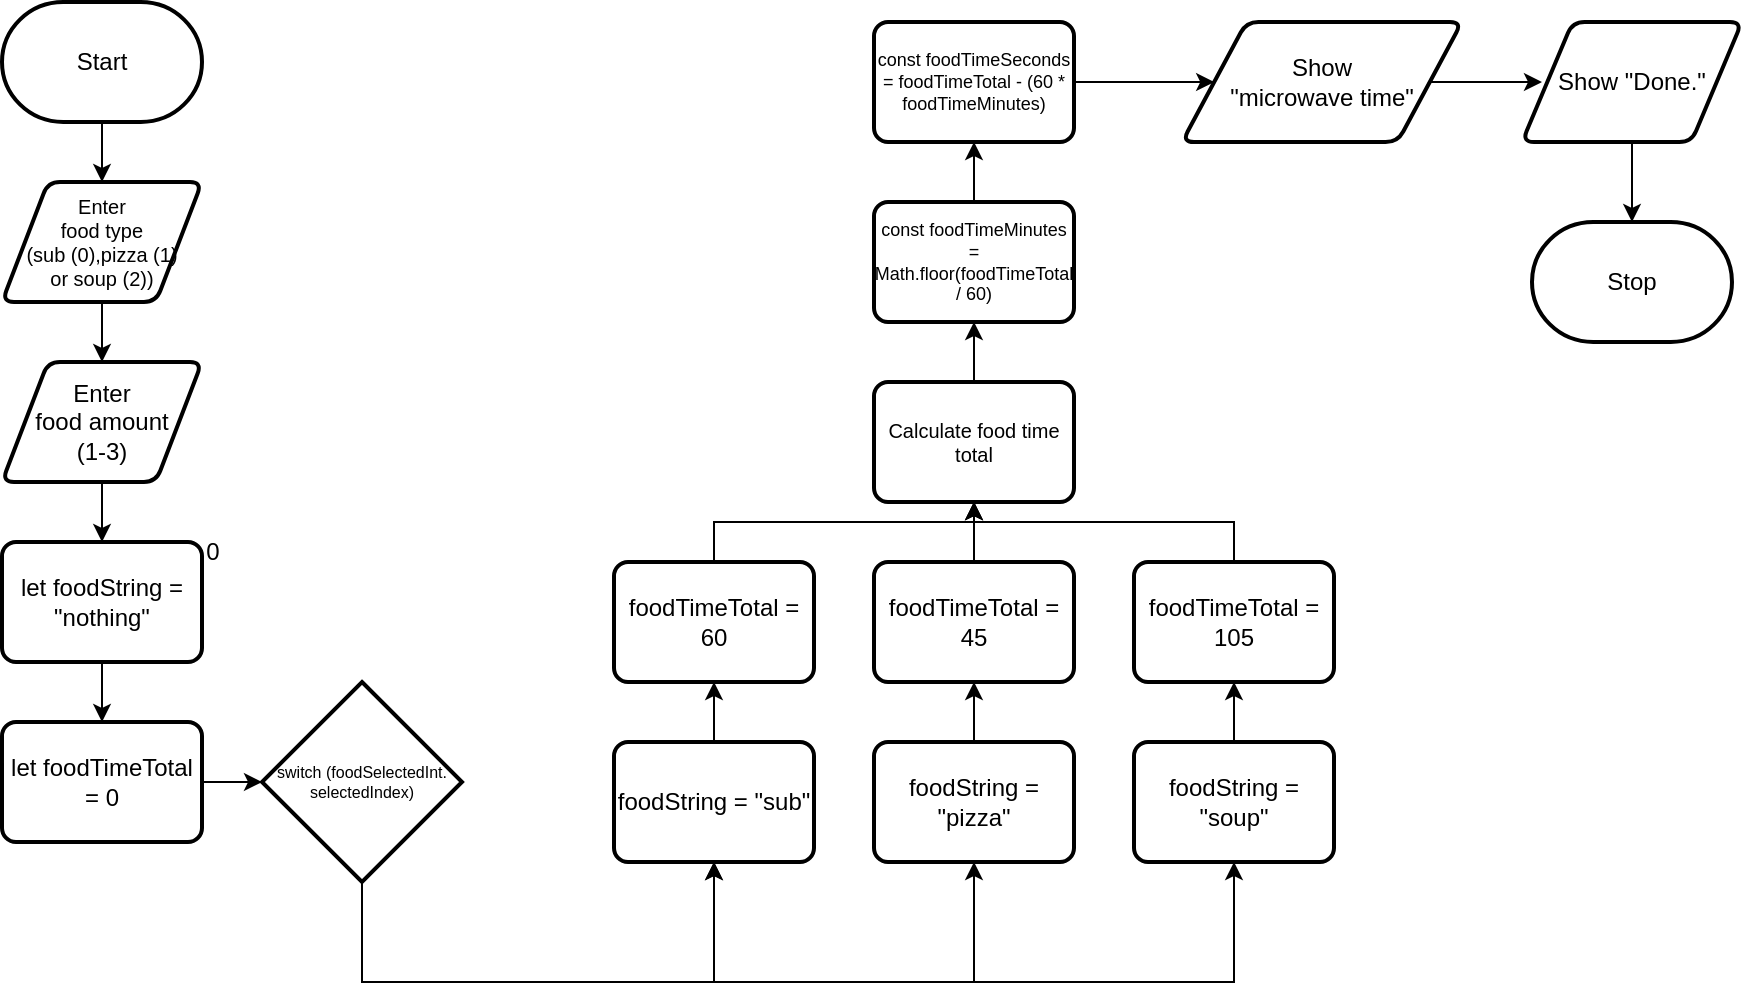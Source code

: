 <mxfile>
    <diagram id="5gMrNbhCcvMap2-kCo8e" name="Page-1">
        <mxGraphModel dx="1086" dy="740" grid="1" gridSize="10" guides="1" tooltips="1" connect="1" arrows="1" fold="1" page="1" pageScale="1" pageWidth="827" pageHeight="1169" math="0" shadow="0">
            <root>
                <mxCell id="0"/>
                <mxCell id="1" parent="0"/>
                <mxCell id="6" style="edgeStyle=none;html=1;entryX=0.5;entryY=0;entryDx=0;entryDy=0;" parent="1" target="4" edge="1">
                    <mxGeometry relative="1" as="geometry">
                        <mxPoint x="270" y="250" as="sourcePoint"/>
                    </mxGeometry>
                </mxCell>
                <mxCell id="26" style="edgeStyle=none;html=1;entryX=0.5;entryY=0;entryDx=0;entryDy=0;" parent="1" source="4" target="25" edge="1">
                    <mxGeometry relative="1" as="geometry"/>
                </mxCell>
                <mxCell id="4" value="Enter&lt;br style=&quot;font-size: 10px;&quot;&gt;food type&lt;br style=&quot;font-size: 10px;&quot;&gt;(sub (0),pizza (1)&lt;br&gt;or soup (2))" style="shape=parallelogram;html=1;strokeWidth=2;perimeter=parallelogramPerimeter;whiteSpace=wrap;rounded=1;arcSize=12;size=0.23;fontSize=10;" parent="1" vertex="1">
                    <mxGeometry x="220" y="280" width="100" height="60" as="geometry"/>
                </mxCell>
                <mxCell id="29" style="edgeStyle=none;html=1;" parent="1" source="5" edge="1">
                    <mxGeometry relative="1" as="geometry">
                        <mxPoint x="270" y="550" as="targetPoint"/>
                    </mxGeometry>
                </mxCell>
                <mxCell id="5" value="let foodString = &quot;nothing&quot;" style="rounded=1;whiteSpace=wrap;html=1;absoluteArcSize=1;arcSize=14;strokeWidth=2;" parent="1" vertex="1">
                    <mxGeometry x="220" y="460" width="100" height="60" as="geometry"/>
                </mxCell>
                <mxCell id="61" style="edgeStyle=none;html=1;" edge="1" parent="1" source="14">
                    <mxGeometry relative="1" as="geometry">
                        <mxPoint x="990" y="230" as="targetPoint"/>
                    </mxGeometry>
                </mxCell>
                <mxCell id="14" value="Show &lt;br&gt;&quot;microwave time&quot;" style="shape=parallelogram;html=1;strokeWidth=2;perimeter=parallelogramPerimeter;whiteSpace=wrap;rounded=1;arcSize=12;size=0.23;" parent="1" vertex="1">
                    <mxGeometry x="810" y="200" width="140" height="60" as="geometry"/>
                </mxCell>
                <mxCell id="60" style="edgeStyle=none;html=1;entryX=0.5;entryY=0;entryDx=0;entryDy=0;entryPerimeter=0;" edge="1" parent="1" source="15" target="59">
                    <mxGeometry relative="1" as="geometry"/>
                </mxCell>
                <mxCell id="15" value="Show &quot;Done.&quot;" style="shape=parallelogram;html=1;strokeWidth=2;perimeter=parallelogramPerimeter;whiteSpace=wrap;rounded=1;arcSize=12;size=0.23;" parent="1" vertex="1">
                    <mxGeometry x="980" y="200" width="110" height="60" as="geometry"/>
                </mxCell>
                <mxCell id="40" style="edgeStyle=none;html=1;entryX=0.5;entryY=1;entryDx=0;entryDy=0;fontSize=10;rounded=0;" parent="1" target="31" edge="1">
                    <mxGeometry relative="1" as="geometry">
                        <Array as="points">
                            <mxPoint x="576" y="680"/>
                        </Array>
                        <mxPoint x="496" y="680" as="sourcePoint"/>
                    </mxGeometry>
                </mxCell>
                <mxCell id="41" style="edgeStyle=none;rounded=0;html=1;entryX=0.5;entryY=1;entryDx=0;entryDy=0;fontSize=10;" parent="1" target="35" edge="1">
                    <mxGeometry relative="1" as="geometry">
                        <Array as="points">
                            <mxPoint x="706" y="680"/>
                        </Array>
                        <mxPoint x="496" y="680" as="sourcePoint"/>
                    </mxGeometry>
                </mxCell>
                <mxCell id="42" style="edgeStyle=none;rounded=0;html=1;entryX=0.5;entryY=1;entryDx=0;entryDy=0;fontSize=10;" parent="1" target="38" edge="1">
                    <mxGeometry relative="1" as="geometry">
                        <Array as="points">
                            <mxPoint x="836" y="680"/>
                        </Array>
                        <mxPoint x="496" y="680" as="sourcePoint"/>
                    </mxGeometry>
                </mxCell>
                <mxCell id="62" style="edgeStyle=none;html=1;entryX=0.5;entryY=1;entryDx=0;entryDy=0;rounded=0;" edge="1" parent="1" source="17" target="31">
                    <mxGeometry relative="1" as="geometry">
                        <Array as="points">
                            <mxPoint x="400" y="680"/>
                            <mxPoint x="576" y="680"/>
                            <mxPoint x="576" y="650"/>
                        </Array>
                    </mxGeometry>
                </mxCell>
                <mxCell id="17" value="switch (foodSelectedInt.&lt;br&gt;selectedIndex)" style="strokeWidth=2;html=1;shape=mxgraph.flowchart.decision;whiteSpace=wrap;fontSize=8;" parent="1" vertex="1">
                    <mxGeometry x="350" y="530" width="100" height="100" as="geometry"/>
                </mxCell>
                <mxCell id="19" value="0" style="text;html=1;align=center;verticalAlign=middle;resizable=0;points=[];autosize=1;strokeColor=none;fillColor=none;fontSize=12;" parent="1" vertex="1">
                    <mxGeometry x="310" y="450" width="30" height="30" as="geometry"/>
                </mxCell>
                <mxCell id="28" style="edgeStyle=none;html=1;entryX=0.5;entryY=0;entryDx=0;entryDy=0;" parent="1" source="25" target="5" edge="1">
                    <mxGeometry relative="1" as="geometry"/>
                </mxCell>
                <mxCell id="25" value="Enter&lt;br&gt;food amount&lt;br&gt;(1-3)" style="shape=parallelogram;html=1;strokeWidth=2;perimeter=parallelogramPerimeter;whiteSpace=wrap;rounded=1;arcSize=12;size=0.23;" parent="1" vertex="1">
                    <mxGeometry x="220" y="370" width="100" height="60" as="geometry"/>
                </mxCell>
                <mxCell id="30" style="edgeStyle=none;html=1;entryX=0;entryY=0.5;entryDx=0;entryDy=0;entryPerimeter=0;" parent="1" source="27" target="17" edge="1">
                    <mxGeometry relative="1" as="geometry"/>
                </mxCell>
                <mxCell id="27" value="let foodTimeTotal = 0" style="rounded=1;whiteSpace=wrap;html=1;absoluteArcSize=1;arcSize=14;strokeWidth=2;" parent="1" vertex="1">
                    <mxGeometry x="220" y="550" width="100" height="60" as="geometry"/>
                </mxCell>
                <mxCell id="33" style="edgeStyle=none;html=1;entryX=0.5;entryY=1;entryDx=0;entryDy=0;fontSize=10;" parent="1" source="31" target="32" edge="1">
                    <mxGeometry relative="1" as="geometry"/>
                </mxCell>
                <mxCell id="31" value="foodString = &quot;sub&quot;" style="rounded=1;whiteSpace=wrap;html=1;absoluteArcSize=1;arcSize=14;strokeWidth=2;" parent="1" vertex="1">
                    <mxGeometry x="526" y="560" width="100" height="60" as="geometry"/>
                </mxCell>
                <mxCell id="45" style="edgeStyle=none;rounded=0;html=1;entryX=0.5;entryY=1;entryDx=0;entryDy=0;fontSize=7;" parent="1" source="32" target="43" edge="1">
                    <mxGeometry relative="1" as="geometry">
                        <Array as="points">
                            <mxPoint x="576" y="450"/>
                            <mxPoint x="706" y="450"/>
                        </Array>
                    </mxGeometry>
                </mxCell>
                <mxCell id="32" value="foodTimeTotal = 60" style="rounded=1;whiteSpace=wrap;html=1;absoluteArcSize=1;arcSize=14;strokeWidth=2;" parent="1" vertex="1">
                    <mxGeometry x="526" y="470" width="100" height="60" as="geometry"/>
                </mxCell>
                <mxCell id="34" style="edgeStyle=none;html=1;entryX=0.5;entryY=1;entryDx=0;entryDy=0;fontSize=10;" parent="1" source="35" target="36" edge="1">
                    <mxGeometry relative="1" as="geometry"/>
                </mxCell>
                <mxCell id="35" value="foodString = &quot;pizza&quot;" style="rounded=1;whiteSpace=wrap;html=1;absoluteArcSize=1;arcSize=14;strokeWidth=2;" parent="1" vertex="1">
                    <mxGeometry x="656" y="560" width="100" height="60" as="geometry"/>
                </mxCell>
                <mxCell id="44" style="edgeStyle=none;rounded=0;html=1;entryX=0.5;entryY=1;entryDx=0;entryDy=0;fontSize=7;" parent="1" source="36" target="43" edge="1">
                    <mxGeometry relative="1" as="geometry"/>
                </mxCell>
                <mxCell id="36" value="foodTimeTotal = 45" style="rounded=1;whiteSpace=wrap;html=1;absoluteArcSize=1;arcSize=14;strokeWidth=2;" parent="1" vertex="1">
                    <mxGeometry x="656" y="470" width="100" height="60" as="geometry"/>
                </mxCell>
                <mxCell id="37" style="edgeStyle=none;html=1;entryX=0.5;entryY=1;entryDx=0;entryDy=0;fontSize=10;" parent="1" source="38" target="39" edge="1">
                    <mxGeometry relative="1" as="geometry"/>
                </mxCell>
                <mxCell id="38" value="foodString = &quot;soup&quot;" style="rounded=1;whiteSpace=wrap;html=1;absoluteArcSize=1;arcSize=14;strokeWidth=2;" parent="1" vertex="1">
                    <mxGeometry x="786" y="560" width="100" height="60" as="geometry"/>
                </mxCell>
                <mxCell id="46" style="edgeStyle=none;rounded=0;html=1;fontSize=7;" parent="1" source="39" edge="1">
                    <mxGeometry relative="1" as="geometry">
                        <mxPoint x="706" y="440" as="targetPoint"/>
                        <Array as="points">
                            <mxPoint x="836" y="450"/>
                            <mxPoint x="706" y="450"/>
                        </Array>
                    </mxGeometry>
                </mxCell>
                <mxCell id="39" value="foodTimeTotal = 105" style="rounded=1;whiteSpace=wrap;html=1;absoluteArcSize=1;arcSize=14;strokeWidth=2;" parent="1" vertex="1">
                    <mxGeometry x="786" y="470" width="100" height="60" as="geometry"/>
                </mxCell>
                <mxCell id="52" style="edgeStyle=none;rounded=0;html=1;fontSize=9;" parent="1" source="43" target="48" edge="1">
                    <mxGeometry relative="1" as="geometry"/>
                </mxCell>
                <mxCell id="43" value="&lt;font style=&quot;font-size: 10px;&quot;&gt;Calculate food time total&lt;/font&gt;" style="rounded=1;whiteSpace=wrap;html=1;absoluteArcSize=1;arcSize=14;strokeWidth=2;fontSize=7;" parent="1" vertex="1">
                    <mxGeometry x="656" y="380" width="100" height="60" as="geometry"/>
                </mxCell>
                <mxCell id="53" style="edgeStyle=none;rounded=0;html=1;fontSize=9;" parent="1" source="48" target="51" edge="1">
                    <mxGeometry relative="1" as="geometry"/>
                </mxCell>
                <mxCell id="48" value="const foodTimeMinutes = Math.floor(foodTimeTotal / 60)" style="rounded=1;whiteSpace=wrap;html=1;absoluteArcSize=1;arcSize=14;strokeWidth=2;fontSize=9;" parent="1" vertex="1">
                    <mxGeometry x="656" y="290" width="100" height="60" as="geometry"/>
                </mxCell>
                <mxCell id="58" style="edgeStyle=none;html=1;" edge="1" parent="1" source="51" target="14">
                    <mxGeometry relative="1" as="geometry"/>
                </mxCell>
                <mxCell id="51" value="const foodTimeSeconds = foodTimeTotal - (60 * foodTimeMinutes)" style="rounded=1;whiteSpace=wrap;html=1;absoluteArcSize=1;arcSize=14;strokeWidth=2;fontSize=9;" parent="1" vertex="1">
                    <mxGeometry x="656" y="200" width="100" height="60" as="geometry"/>
                </mxCell>
                <mxCell id="57" value="Start" style="strokeWidth=2;html=1;shape=mxgraph.flowchart.terminator;whiteSpace=wrap;" vertex="1" parent="1">
                    <mxGeometry x="220" y="190" width="100" height="60" as="geometry"/>
                </mxCell>
                <mxCell id="59" value="Stop" style="strokeWidth=2;html=1;shape=mxgraph.flowchart.terminator;whiteSpace=wrap;" vertex="1" parent="1">
                    <mxGeometry x="985" y="300" width="100" height="60" as="geometry"/>
                </mxCell>
            </root>
        </mxGraphModel>
    </diagram>
</mxfile>